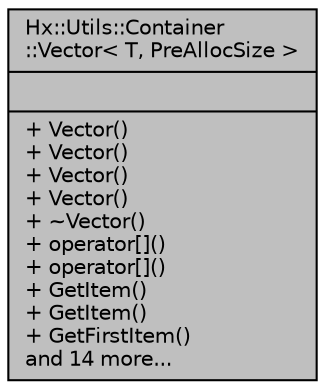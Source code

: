 digraph "Hx::Utils::Container::Vector&lt; T, PreAllocSize &gt;"
{
  edge [fontname="Helvetica",fontsize="10",labelfontname="Helvetica",labelfontsize="10"];
  node [fontname="Helvetica",fontsize="10",shape=record];
  Node2 [label="{Hx::Utils::Container\l::Vector\< T, PreAllocSize \>\n||+ Vector()\l+ Vector()\l+ Vector()\l+ Vector()\l+ ~Vector()\l+ operator[]()\l+ operator[]()\l+ GetItem()\l+ GetItem()\l+ GetFirstItem()\land 14 more...\l}",height=0.2,width=0.4,color="black", fillcolor="grey75", style="filled", fontcolor="black"];
}
